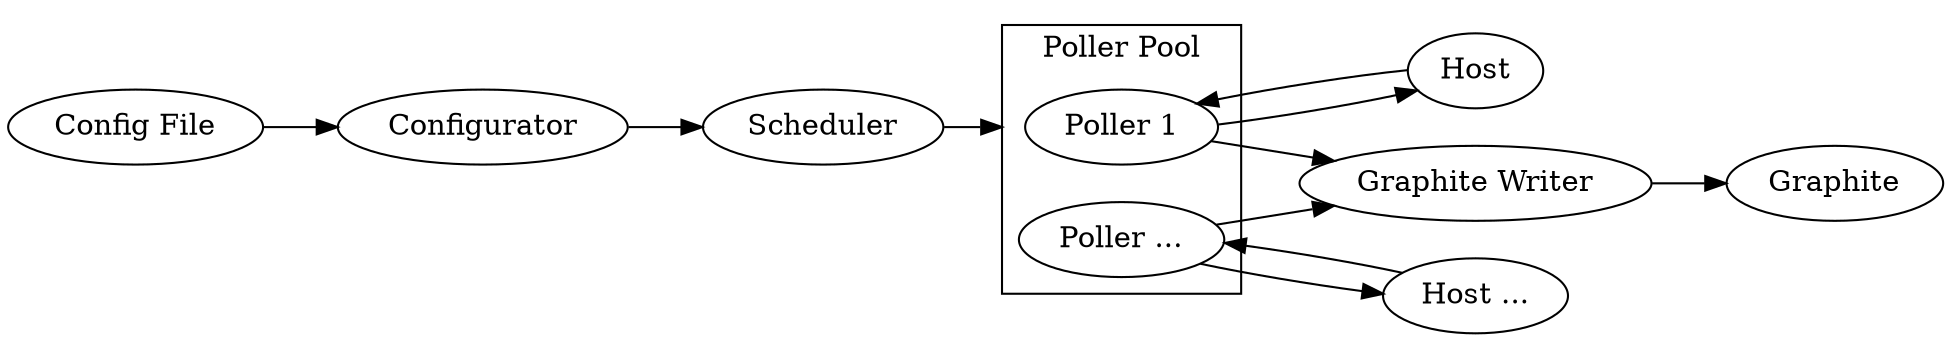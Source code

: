 digraph G
{
	compound=true
	rankdir=LR
	subgraph cluster_Poller_Pool{
	label="Poller Pool"
	"Poller 1"
	"Poller ..."
	}
	"Config File" -> "Configurator"
	"Configurator" -> "Scheduler"
	"Scheduler" -> "Poller 1" [lhead=cluster_Poller_Pool,len=4]
	"Poller 1" -> "Host"
	"Host" -> "Poller 1"
	"Poller 1" -> "Graphite Writer"
	"Graphite Writer"  -> "Graphite"
	"Poller ..." -> "Host ..."
	"Host ..." -> "Poller ..."
	"Poller ..." -> "Graphite Writer"
}
